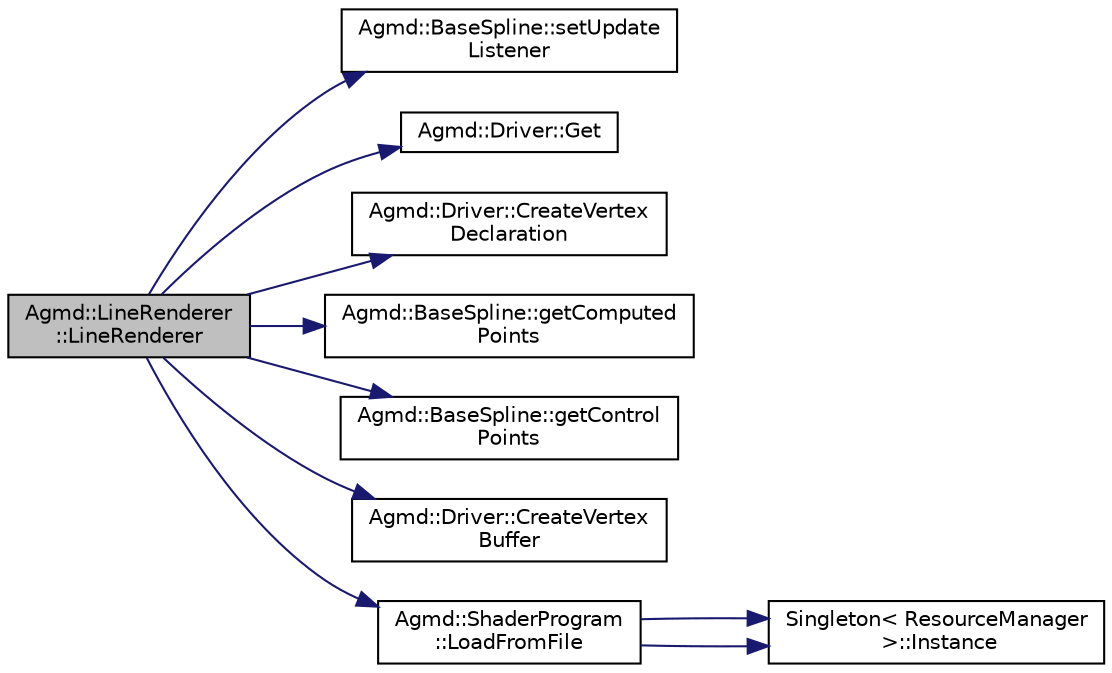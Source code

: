 digraph "Agmd::LineRenderer::LineRenderer"
{
  edge [fontname="Helvetica",fontsize="10",labelfontname="Helvetica",labelfontsize="10"];
  node [fontname="Helvetica",fontsize="10",shape=record];
  rankdir="LR";
  Node1 [label="Agmd::LineRenderer\l::LineRenderer",height=0.2,width=0.4,color="black", fillcolor="grey75", style="filled" fontcolor="black"];
  Node1 -> Node2 [color="midnightblue",fontsize="10",style="solid",fontname="Helvetica"];
  Node2 [label="Agmd::BaseSpline::setUpdate\lListener",height=0.2,width=0.4,color="black", fillcolor="white", style="filled",URL="$class_agmd_1_1_base_spline.html#a57aadd96598bfe89500fd260dfc5d5f2"];
  Node1 -> Node3 [color="midnightblue",fontsize="10",style="solid",fontname="Helvetica"];
  Node3 [label="Agmd::Driver::Get",height=0.2,width=0.4,color="black", fillcolor="white", style="filled",URL="$class_agmd_1_1_driver.html#aedf84a4d782cbaad6a5d5eb1fd17b682"];
  Node1 -> Node4 [color="midnightblue",fontsize="10",style="solid",fontname="Helvetica"];
  Node4 [label="Agmd::Driver::CreateVertex\lDeclaration",height=0.2,width=0.4,color="black", fillcolor="white", style="filled",URL="$class_agmd_1_1_driver.html#a93266682368c862356b50269041f983f"];
  Node1 -> Node5 [color="midnightblue",fontsize="10",style="solid",fontname="Helvetica"];
  Node5 [label="Agmd::BaseSpline::getComputed\lPoints",height=0.2,width=0.4,color="black", fillcolor="white", style="filled",URL="$class_agmd_1_1_base_spline.html#a2c138446fa3460c763ce07e61e3c4541"];
  Node1 -> Node6 [color="midnightblue",fontsize="10",style="solid",fontname="Helvetica"];
  Node6 [label="Agmd::BaseSpline::getControl\lPoints",height=0.2,width=0.4,color="black", fillcolor="white", style="filled",URL="$class_agmd_1_1_base_spline.html#a84c4c8a1aad1fa24fd97623e55eebfa9"];
  Node1 -> Node7 [color="midnightblue",fontsize="10",style="solid",fontname="Helvetica"];
  Node7 [label="Agmd::Driver::CreateVertex\lBuffer",height=0.2,width=0.4,color="black", fillcolor="white", style="filled",URL="$class_agmd_1_1_driver.html#aeb0311aeb0121cf0ea859cc7f67213df"];
  Node1 -> Node8 [color="midnightblue",fontsize="10",style="solid",fontname="Helvetica"];
  Node8 [label="Agmd::ShaderProgram\l::LoadFromFile",height=0.2,width=0.4,color="black", fillcolor="white", style="filled",URL="$class_agmd_1_1_shader_program.html#ad3acc3c0bf03b73ee16393cdc52cffc9"];
  Node8 -> Node9 [color="midnightblue",fontsize="10",style="solid",fontname="Helvetica"];
  Node9 [label="Singleton\< ResourceManager\l \>::Instance",height=0.2,width=0.4,color="black", fillcolor="white", style="filled",URL="$class_singleton.html#a131e87528259529400d58b6df5d9743c"];
  Node8 -> Node9 [color="midnightblue",fontsize="10",style="solid",fontname="Helvetica"];
}
